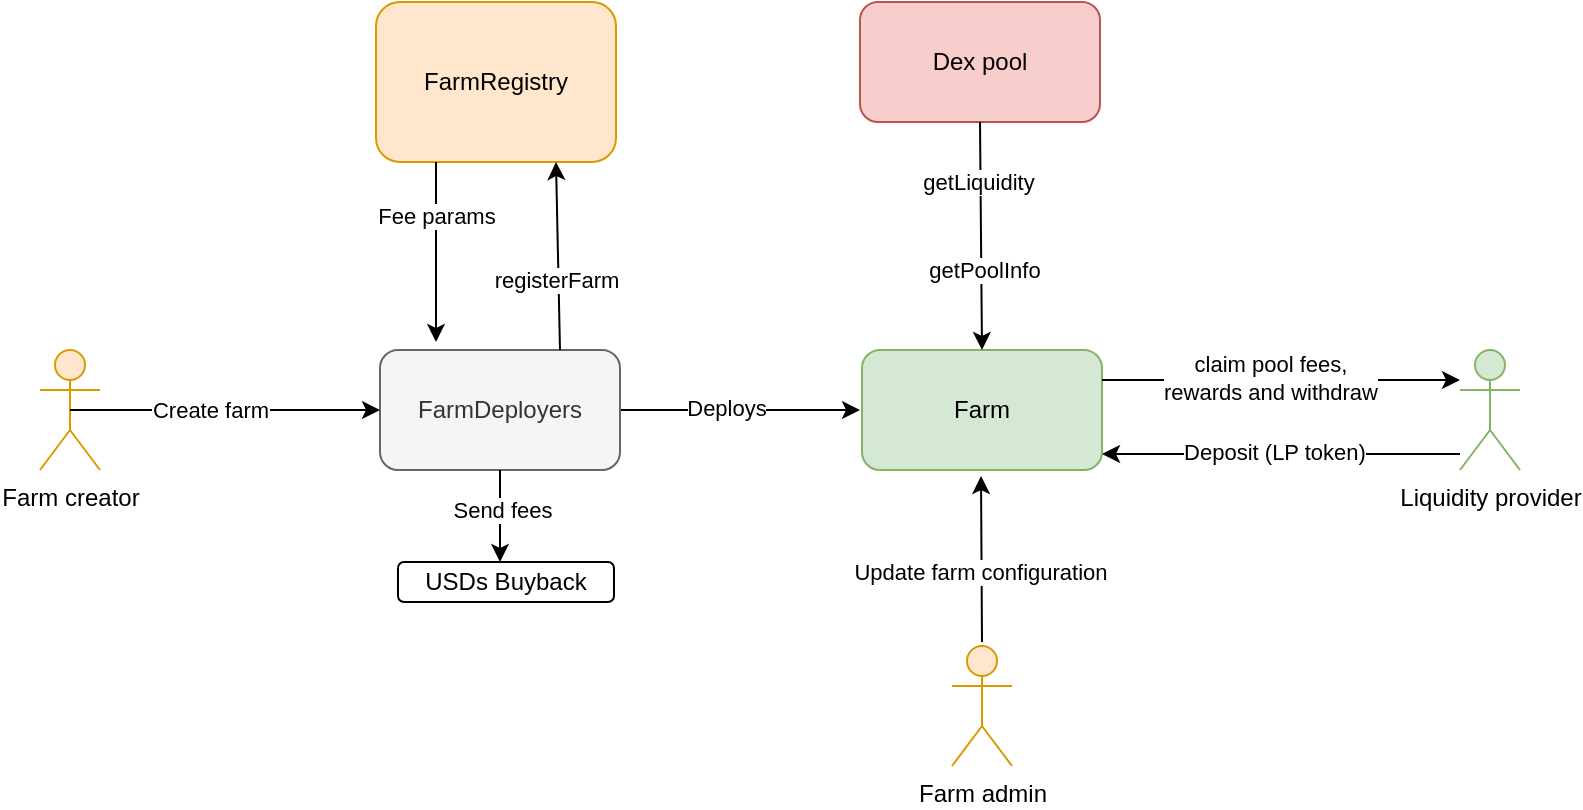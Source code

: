 <mxfile version="24.6.5" type="device" pages="2">
  <diagram name="Page-1" id="Ud3CsiPvJ2ZB672xrngr">
    <mxGraphModel dx="984" dy="665" grid="1" gridSize="10" guides="1" tooltips="1" connect="1" arrows="1" fold="1" page="1" pageScale="1" pageWidth="827" pageHeight="1169" math="0" shadow="0">
      <root>
        <mxCell id="0" />
        <mxCell id="1" parent="0" />
        <mxCell id="pdocLN2cJ8Lp2xCekg5D-2" value="Farm creator" style="shape=umlActor;verticalLabelPosition=bottom;verticalAlign=top;html=1;outlineConnect=0;fillColor=#ffe6cc;strokeColor=#d79b00;" vertex="1" parent="1">
          <mxGeometry x="30" y="204" width="30" height="60" as="geometry" />
        </mxCell>
        <mxCell id="pdocLN2cJ8Lp2xCekg5D-17" style="edgeStyle=orthogonalEdgeStyle;rounded=0;orthogonalLoop=1;jettySize=auto;html=1;" edge="1" parent="1" source="pdocLN2cJ8Lp2xCekg5D-10">
          <mxGeometry relative="1" as="geometry">
            <mxPoint x="440" y="234" as="targetPoint" />
          </mxGeometry>
        </mxCell>
        <mxCell id="pdocLN2cJ8Lp2xCekg5D-18" value="Deploys" style="edgeLabel;html=1;align=center;verticalAlign=middle;resizable=0;points=[];" vertex="1" connectable="0" parent="pdocLN2cJ8Lp2xCekg5D-17">
          <mxGeometry x="-0.14" y="-1" relative="1" as="geometry">
            <mxPoint x="1" y="-2" as="offset" />
          </mxGeometry>
        </mxCell>
        <mxCell id="pdocLN2cJ8Lp2xCekg5D-10" value="FarmDeployers" style="rounded=1;whiteSpace=wrap;html=1;fillColor=#f5f5f5;strokeColor=#666666;fontColor=#333333;" vertex="1" parent="1">
          <mxGeometry x="200" y="204" width="120" height="60" as="geometry" />
        </mxCell>
        <mxCell id="pdocLN2cJ8Lp2xCekg5D-15" value="" style="endArrow=classic;html=1;rounded=0;exitX=0.5;exitY=0.5;exitDx=0;exitDy=0;exitPerimeter=0;" edge="1" parent="1" source="pdocLN2cJ8Lp2xCekg5D-2" target="pdocLN2cJ8Lp2xCekg5D-10">
          <mxGeometry width="50" height="50" relative="1" as="geometry">
            <mxPoint x="390" y="514" as="sourcePoint" />
            <mxPoint x="440" y="464" as="targetPoint" />
          </mxGeometry>
        </mxCell>
        <mxCell id="pdocLN2cJ8Lp2xCekg5D-16" value="Create farm" style="edgeLabel;html=1;align=center;verticalAlign=middle;resizable=0;points=[];" vertex="1" connectable="0" parent="pdocLN2cJ8Lp2xCekg5D-15">
          <mxGeometry x="-0.161" y="-3" relative="1" as="geometry">
            <mxPoint x="5" y="-3" as="offset" />
          </mxGeometry>
        </mxCell>
        <mxCell id="pdocLN2cJ8Lp2xCekg5D-19" value="Farm" style="rounded=1;whiteSpace=wrap;html=1;fillColor=#d5e8d4;strokeColor=#82b366;" vertex="1" parent="1">
          <mxGeometry x="441" y="204" width="120" height="60" as="geometry" />
        </mxCell>
        <mxCell id="pdocLN2cJ8Lp2xCekg5D-20" value="FarmRegistry" style="rounded=1;whiteSpace=wrap;html=1;fillColor=#ffe6cc;strokeColor=#d79b00;" vertex="1" parent="1">
          <mxGeometry x="198" y="30" width="120" height="80" as="geometry" />
        </mxCell>
        <mxCell id="pdocLN2cJ8Lp2xCekg5D-26" value="" style="endArrow=classic;html=1;rounded=0;exitX=0.75;exitY=1;exitDx=0;exitDy=0;" edge="1" parent="1">
          <mxGeometry width="50" height="50" relative="1" as="geometry">
            <mxPoint x="228" y="110" as="sourcePoint" />
            <mxPoint x="228" y="200" as="targetPoint" />
          </mxGeometry>
        </mxCell>
        <mxCell id="pdocLN2cJ8Lp2xCekg5D-27" value="Fee params" style="edgeLabel;html=1;align=center;verticalAlign=middle;resizable=0;points=[];" vertex="1" connectable="0" parent="pdocLN2cJ8Lp2xCekg5D-26">
          <mxGeometry x="-0.033" relative="1" as="geometry">
            <mxPoint y="-17" as="offset" />
          </mxGeometry>
        </mxCell>
        <mxCell id="pdocLN2cJ8Lp2xCekg5D-29" value="" style="endArrow=classic;html=1;rounded=0;entryX=0.75;entryY=1;entryDx=0;entryDy=0;exitX=0.75;exitY=0;exitDx=0;exitDy=0;" edge="1" parent="1" source="pdocLN2cJ8Lp2xCekg5D-10" target="pdocLN2cJ8Lp2xCekg5D-20">
          <mxGeometry width="50" height="50" relative="1" as="geometry">
            <mxPoint x="390" y="260" as="sourcePoint" />
            <mxPoint x="440" y="210" as="targetPoint" />
          </mxGeometry>
        </mxCell>
        <mxCell id="pdocLN2cJ8Lp2xCekg5D-32" value="registerFarm" style="edgeLabel;html=1;align=center;verticalAlign=middle;resizable=0;points=[];" vertex="1" connectable="0" parent="pdocLN2cJ8Lp2xCekg5D-29">
          <mxGeometry x="-0.138" y="1" relative="1" as="geometry">
            <mxPoint y="5" as="offset" />
          </mxGeometry>
        </mxCell>
        <mxCell id="pdocLN2cJ8Lp2xCekg5D-42" value="" style="endArrow=classic;html=1;rounded=0;entryX=0.083;entryY=1.008;entryDx=0;entryDy=0;entryPerimeter=0;" edge="1" parent="1">
          <mxGeometry width="50" height="50" relative="1" as="geometry">
            <mxPoint x="501" y="350" as="sourcePoint" />
            <mxPoint x="500.5" y="267" as="targetPoint" />
          </mxGeometry>
        </mxCell>
        <mxCell id="pdocLN2cJ8Lp2xCekg5D-43" value="Update farm configuration" style="edgeLabel;html=1;align=center;verticalAlign=middle;resizable=0;points=[];" vertex="1" connectable="0" parent="pdocLN2cJ8Lp2xCekg5D-42">
          <mxGeometry x="-0.589" y="1" relative="1" as="geometry">
            <mxPoint y="-18" as="offset" />
          </mxGeometry>
        </mxCell>
        <mxCell id="pdocLN2cJ8Lp2xCekg5D-58" style="edgeStyle=orthogonalEdgeStyle;rounded=0;orthogonalLoop=1;jettySize=auto;html=1;entryX=1;entryY=0.5;entryDx=0;entryDy=0;" edge="1" parent="1">
          <mxGeometry relative="1" as="geometry">
            <mxPoint x="561" y="219" as="sourcePoint" />
            <mxPoint x="740" y="219" as="targetPoint" />
          </mxGeometry>
        </mxCell>
        <mxCell id="pdocLN2cJ8Lp2xCekg5D-59" value="claim pool fees,&lt;br&gt;rewards and withdraw" style="edgeLabel;html=1;align=center;verticalAlign=middle;resizable=0;points=[];" vertex="1" connectable="0" parent="pdocLN2cJ8Lp2xCekg5D-58">
          <mxGeometry x="-0.061" relative="1" as="geometry">
            <mxPoint y="-1" as="offset" />
          </mxGeometry>
        </mxCell>
        <mxCell id="pdocLN2cJ8Lp2xCekg5D-57" value="Liquidity provider" style="shape=umlActor;verticalLabelPosition=bottom;verticalAlign=top;html=1;outlineConnect=0;fillColor=#d5e8d4;strokeColor=#82b366;" vertex="1" parent="1">
          <mxGeometry x="740" y="204" width="30" height="60" as="geometry" />
        </mxCell>
        <mxCell id="pdocLN2cJ8Lp2xCekg5D-64" value="USDs Buyback" style="rounded=1;whiteSpace=wrap;html=1;" vertex="1" parent="1">
          <mxGeometry x="209" y="310" width="108" height="20" as="geometry" />
        </mxCell>
        <mxCell id="pdocLN2cJ8Lp2xCekg5D-66" style="edgeStyle=orthogonalEdgeStyle;rounded=0;orthogonalLoop=1;jettySize=auto;html=1;" edge="1" parent="1" source="pdocLN2cJ8Lp2xCekg5D-10">
          <mxGeometry relative="1" as="geometry">
            <mxPoint x="260" y="310" as="targetPoint" />
          </mxGeometry>
        </mxCell>
        <mxCell id="pdocLN2cJ8Lp2xCekg5D-67" value="Send fees" style="edgeLabel;html=1;align=center;verticalAlign=middle;resizable=0;points=[];" vertex="1" connectable="0" parent="pdocLN2cJ8Lp2xCekg5D-66">
          <mxGeometry x="-0.143" y="1" relative="1" as="geometry">
            <mxPoint as="offset" />
          </mxGeometry>
        </mxCell>
        <mxCell id="pdocLN2cJ8Lp2xCekg5D-68" value="Dex pool" style="rounded=1;whiteSpace=wrap;html=1;fillColor=#f8cecc;strokeColor=#b85450;" vertex="1" parent="1">
          <mxGeometry x="440" y="30" width="120" height="60" as="geometry" />
        </mxCell>
        <mxCell id="pdocLN2cJ8Lp2xCekg5D-71" style="edgeStyle=orthogonalEdgeStyle;rounded=0;orthogonalLoop=1;jettySize=auto;html=1;" edge="1" parent="1" target="pdocLN2cJ8Lp2xCekg5D-19">
          <mxGeometry relative="1" as="geometry">
            <mxPoint x="500" y="90" as="sourcePoint" />
            <Array as="points" />
          </mxGeometry>
        </mxCell>
        <mxCell id="pdocLN2cJ8Lp2xCekg5D-72" value="getLiquidity" style="edgeLabel;html=1;align=center;verticalAlign=middle;resizable=0;points=[];" vertex="1" connectable="0" parent="pdocLN2cJ8Lp2xCekg5D-71">
          <mxGeometry x="-0.433" y="-2" relative="1" as="geometry">
            <mxPoint y="-3" as="offset" />
          </mxGeometry>
        </mxCell>
        <mxCell id="pdocLN2cJ8Lp2xCekg5D-73" value="getPoolInfo" style="edgeLabel;html=1;align=center;verticalAlign=middle;resizable=0;points=[];" vertex="1" connectable="0" parent="pdocLN2cJ8Lp2xCekg5D-71">
          <mxGeometry x="0.296" y="1" relative="1" as="geometry">
            <mxPoint as="offset" />
          </mxGeometry>
        </mxCell>
        <mxCell id="pdocLN2cJ8Lp2xCekg5D-74" value="Farm admin" style="shape=umlActor;verticalLabelPosition=bottom;verticalAlign=top;html=1;outlineConnect=0;fillColor=#ffe6cc;strokeColor=#d79b00;" vertex="1" parent="1">
          <mxGeometry x="486" y="352" width="30" height="60" as="geometry" />
        </mxCell>
        <mxCell id="pdocLN2cJ8Lp2xCekg5D-77" value="" style="endArrow=classic;html=1;rounded=0;entryX=1;entryY=0.75;entryDx=0;entryDy=0;" edge="1" parent="1">
          <mxGeometry width="50" height="50" relative="1" as="geometry">
            <mxPoint x="740" y="256" as="sourcePoint" />
            <mxPoint x="561" y="256" as="targetPoint" />
          </mxGeometry>
        </mxCell>
        <mxCell id="pdocLN2cJ8Lp2xCekg5D-79" value="Deposit (LP token)" style="edgeLabel;html=1;align=center;verticalAlign=middle;resizable=0;points=[];" vertex="1" connectable="0" parent="pdocLN2cJ8Lp2xCekg5D-77">
          <mxGeometry x="0.039" y="-3" relative="1" as="geometry">
            <mxPoint y="2" as="offset" />
          </mxGeometry>
        </mxCell>
      </root>
    </mxGraphModel>
  </diagram>
  <diagram id="JCq-myER4nfhcPKwgAG-" name="Page-2">
    <mxGraphModel dx="984" dy="665" grid="1" gridSize="10" guides="1" tooltips="1" connect="1" arrows="1" fold="1" page="1" pageScale="1" pageWidth="827" pageHeight="1169" math="0" shadow="0">
      <root>
        <mxCell id="0" />
        <mxCell id="1" parent="0" />
        <mxCell id="kMAUde4fWdsniF6aCrTd-22" style="edgeStyle=orthogonalEdgeStyle;rounded=0;orthogonalLoop=1;jettySize=auto;html=1;entryX=0.5;entryY=1;entryDx=0;entryDy=0;" edge="1" parent="1" target="kMAUde4fWdsniF6aCrTd-16">
          <mxGeometry relative="1" as="geometry">
            <mxPoint x="505" y="670" as="sourcePoint" />
          </mxGeometry>
        </mxCell>
        <mxCell id="kMAUde4fWdsniF6aCrTd-1" value="Fixed APR Rewarder" style="rounded=1;whiteSpace=wrap;html=1;fillColor=#f8cecc;strokeColor=#b85450;" vertex="1" parent="1">
          <mxGeometry x="420" y="709.48" width="170" height="60" as="geometry" />
        </mxCell>
        <mxCell id="kMAUde4fWdsniF6aCrTd-2" value="RewarderFactory" style="rounded=1;whiteSpace=wrap;html=1;fillColor=#fff2cc;strokeColor=#d6b656;" vertex="1" parent="1">
          <mxGeometry x="200" y="709.48" width="120" height="60" as="geometry" />
        </mxCell>
        <mxCell id="kMAUde4fWdsniF6aCrTd-3" value="Farm admin" style="shape=umlActor;verticalLabelPosition=bottom;verticalAlign=top;html=1;outlineConnect=0;fillColor=#ffe6cc;strokeColor=#d79b00;" vertex="1" parent="1">
          <mxGeometry x="30" y="709.48" width="30" height="60" as="geometry" />
        </mxCell>
        <mxCell id="kMAUde4fWdsniF6aCrTd-4" value="" style="endArrow=classic;html=1;rounded=0;entryX=0;entryY=0.5;entryDx=0;entryDy=0;" edge="1" parent="1" source="kMAUde4fWdsniF6aCrTd-3" target="kMAUde4fWdsniF6aCrTd-2">
          <mxGeometry width="50" height="50" relative="1" as="geometry">
            <mxPoint x="390" y="589.48" as="sourcePoint" />
            <mxPoint x="440" y="539.48" as="targetPoint" />
          </mxGeometry>
        </mxCell>
        <mxCell id="kMAUde4fWdsniF6aCrTd-5" value="deployRewarder" style="edgeLabel;html=1;align=center;verticalAlign=middle;resizable=0;points=[];" vertex="1" connectable="0" parent="kMAUde4fWdsniF6aCrTd-4">
          <mxGeometry x="-0.071" relative="1" as="geometry">
            <mxPoint y="-1" as="offset" />
          </mxGeometry>
        </mxCell>
        <mxCell id="kMAUde4fWdsniF6aCrTd-6" style="edgeStyle=orthogonalEdgeStyle;rounded=0;orthogonalLoop=1;jettySize=auto;html=1;entryX=0;entryY=0.5;entryDx=0;entryDy=0;" edge="1" parent="1" target="kMAUde4fWdsniF6aCrTd-1">
          <mxGeometry relative="1" as="geometry">
            <mxPoint x="440" y="738.98" as="targetPoint" />
            <mxPoint x="320" y="738.98" as="sourcePoint" />
          </mxGeometry>
        </mxCell>
        <mxCell id="kMAUde4fWdsniF6aCrTd-7" value="Deploys" style="edgeLabel;html=1;align=center;verticalAlign=middle;resizable=0;points=[];" vertex="1" connectable="0" parent="kMAUde4fWdsniF6aCrTd-6">
          <mxGeometry x="-0.14" y="-1" relative="1" as="geometry">
            <mxPoint x="1" y="-2" as="offset" />
          </mxGeometry>
        </mxCell>
        <mxCell id="kMAUde4fWdsniF6aCrTd-8" style="edgeStyle=orthogonalEdgeStyle;rounded=0;orthogonalLoop=1;jettySize=auto;html=1;entryX=1;entryY=0.5;entryDx=0;entryDy=0;" edge="1" parent="1">
          <mxGeometry relative="1" as="geometry">
            <mxPoint x="740" y="756.48" as="sourcePoint" />
            <mxPoint x="590" y="756.48" as="targetPoint" />
          </mxGeometry>
        </mxCell>
        <mxCell id="kMAUde4fWdsniF6aCrTd-9" value="updateRewardConfig" style="edgeLabel;html=1;align=center;verticalAlign=middle;resizable=0;points=[];" vertex="1" connectable="0" parent="kMAUde4fWdsniF6aCrTd-8">
          <mxGeometry x="0.16" y="2" relative="1" as="geometry">
            <mxPoint x="11" y="-2" as="offset" />
          </mxGeometry>
        </mxCell>
        <mxCell id="kMAUde4fWdsniF6aCrTd-10" value="Rewarder admin" style="shape=umlActor;verticalLabelPosition=bottom;verticalAlign=top;html=1;outlineConnect=0;fillColor=#ffe6cc;strokeColor=#d79b00;" vertex="1" parent="1">
          <mxGeometry x="740" y="709.48" width="30" height="60" as="geometry" />
        </mxCell>
        <mxCell id="kMAUde4fWdsniF6aCrTd-11" style="edgeStyle=orthogonalEdgeStyle;rounded=0;orthogonalLoop=1;jettySize=auto;html=1;entryX=1;entryY=0.5;entryDx=0;entryDy=0;" edge="1" parent="1">
          <mxGeometry relative="1" as="geometry">
            <mxPoint x="741" y="732.48" as="sourcePoint" />
            <mxPoint x="591" y="732.48" as="targetPoint" />
          </mxGeometry>
        </mxCell>
        <mxCell id="kMAUde4fWdsniF6aCrTd-12" value="updateAPR" style="edgeLabel;html=1;align=center;verticalAlign=middle;resizable=0;points=[];" vertex="1" connectable="0" parent="kMAUde4fWdsniF6aCrTd-11">
          <mxGeometry x="0.16" y="2" relative="1" as="geometry">
            <mxPoint x="11" y="-2" as="offset" />
          </mxGeometry>
        </mxCell>
        <mxCell id="kMAUde4fWdsniF6aCrTd-13" value="Actor" style="shape=umlActor;verticalLabelPosition=bottom;verticalAlign=top;html=1;outlineConnect=0;fillColor=#f5f5f5;fontColor=#333333;strokeColor=#666666;" vertex="1" parent="1">
          <mxGeometry x="500" y="859.48" width="30" height="60" as="geometry" />
        </mxCell>
        <mxCell id="kMAUde4fWdsniF6aCrTd-14" style="edgeStyle=orthogonalEdgeStyle;rounded=0;orthogonalLoop=1;jettySize=auto;html=1;entryX=0.559;entryY=1.033;entryDx=0;entryDy=0;entryPerimeter=0;" edge="1" parent="1" source="kMAUde4fWdsniF6aCrTd-13" target="kMAUde4fWdsniF6aCrTd-1">
          <mxGeometry relative="1" as="geometry" />
        </mxCell>
        <mxCell id="kMAUde4fWdsniF6aCrTd-15" value="calibrateReward" style="edgeLabel;html=1;align=center;verticalAlign=middle;resizable=0;points=[];" vertex="1" connectable="0" parent="kMAUde4fWdsniF6aCrTd-14">
          <mxGeometry x="0.181" y="-3" relative="1" as="geometry">
            <mxPoint x="-1" y="12" as="offset" />
          </mxGeometry>
        </mxCell>
        <mxCell id="kMAUde4fWdsniF6aCrTd-16" value="Farm A" style="rounded=1;whiteSpace=wrap;html=1;fillColor=#d5e8d4;strokeColor=#82b366;" vertex="1" parent="1">
          <mxGeometry x="285" y="555" width="120" height="60" as="geometry" />
        </mxCell>
        <mxCell id="kMAUde4fWdsniF6aCrTd-17" value="Farm B" style="rounded=1;whiteSpace=wrap;html=1;fillColor=#d5e8d4;strokeColor=#82b366;" vertex="1" parent="1">
          <mxGeometry x="448" y="555" width="120" height="60" as="geometry" />
        </mxCell>
        <mxCell id="kMAUde4fWdsniF6aCrTd-18" value="Farm C" style="rounded=1;whiteSpace=wrap;html=1;fillColor=#d5e8d4;strokeColor=#82b366;" vertex="1" parent="1">
          <mxGeometry x="608" y="555" width="120" height="60" as="geometry" />
        </mxCell>
        <mxCell id="kMAUde4fWdsniF6aCrTd-21" style="edgeStyle=orthogonalEdgeStyle;rounded=0;orthogonalLoop=1;jettySize=auto;html=1;entryX=0.558;entryY=0.992;entryDx=0;entryDy=0;entryPerimeter=0;" edge="1" parent="1" target="kMAUde4fWdsniF6aCrTd-18">
          <mxGeometry relative="1" as="geometry">
            <mxPoint x="505" y="670" as="sourcePoint" />
          </mxGeometry>
        </mxCell>
        <mxCell id="kMAUde4fWdsniF6aCrTd-23" value="" style="endArrow=classic;html=1;rounded=0;entryX=0.425;entryY=0.975;entryDx=0;entryDy=0;exitX=0.459;exitY=-0.033;exitDx=0;exitDy=0;entryPerimeter=0;exitPerimeter=0;" edge="1" parent="1">
          <mxGeometry width="50" height="50" relative="1" as="geometry">
            <mxPoint x="511.03" y="707.5" as="sourcePoint" />
            <mxPoint x="512" y="613.5" as="targetPoint" />
          </mxGeometry>
        </mxCell>
        <mxCell id="kMAUde4fWdsniF6aCrTd-24" value="Manage rewards" style="edgeLabel;html=1;align=center;verticalAlign=middle;resizable=0;points=[];" vertex="1" connectable="0" parent="kMAUde4fWdsniF6aCrTd-23">
          <mxGeometry x="-0.191" y="-1" relative="1" as="geometry">
            <mxPoint as="offset" />
          </mxGeometry>
        </mxCell>
      </root>
    </mxGraphModel>
  </diagram>
</mxfile>
